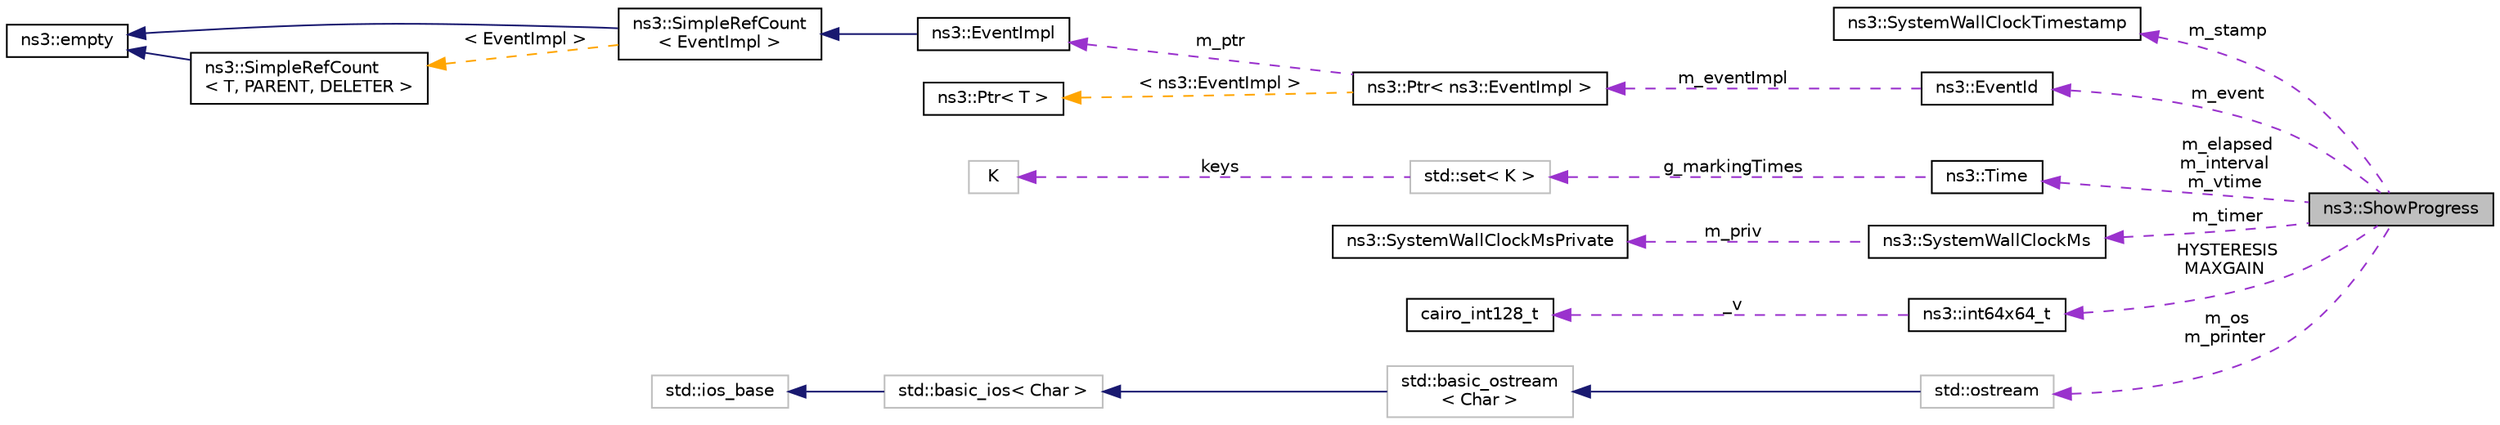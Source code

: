 digraph "ns3::ShowProgress"
{
 // LATEX_PDF_SIZE
  edge [fontname="Helvetica",fontsize="10",labelfontname="Helvetica",labelfontsize="10"];
  node [fontname="Helvetica",fontsize="10",shape=record];
  rankdir="LR";
  Node1 [label="ns3::ShowProgress",height=0.2,width=0.4,color="black", fillcolor="grey75", style="filled", fontcolor="black",tooltip="Periodically print a status message indicating simulator progress."];
  Node2 -> Node1 [dir="back",color="darkorchid3",fontsize="10",style="dashed",label=" m_stamp" ,fontname="Helvetica"];
  Node2 [label="ns3::SystemWallClockTimestamp",height=0.2,width=0.4,color="black", fillcolor="white", style="filled",URL="$classns3_1_1_system_wall_clock_timestamp.html",tooltip="Utility class to record the difference between two wall-clock times."];
  Node3 -> Node1 [dir="back",color="darkorchid3",fontsize="10",style="dashed",label=" m_event" ,fontname="Helvetica"];
  Node3 [label="ns3::EventId",height=0.2,width=0.4,color="black", fillcolor="white", style="filled",URL="$classns3_1_1_event_id.html",tooltip="An identifier for simulation events."];
  Node4 -> Node3 [dir="back",color="darkorchid3",fontsize="10",style="dashed",label=" m_eventImpl" ,fontname="Helvetica"];
  Node4 [label="ns3::Ptr\< ns3::EventImpl \>",height=0.2,width=0.4,color="black", fillcolor="white", style="filled",URL="$classns3_1_1_ptr.html",tooltip=" "];
  Node5 -> Node4 [dir="back",color="darkorchid3",fontsize="10",style="dashed",label=" m_ptr" ,fontname="Helvetica"];
  Node5 [label="ns3::EventImpl",height=0.2,width=0.4,color="black", fillcolor="white", style="filled",URL="$classns3_1_1_event_impl.html",tooltip="A simulation event."];
  Node6 -> Node5 [dir="back",color="midnightblue",fontsize="10",style="solid",fontname="Helvetica"];
  Node6 [label="ns3::SimpleRefCount\l\< EventImpl \>",height=0.2,width=0.4,color="black", fillcolor="white", style="filled",URL="$classns3_1_1_simple_ref_count.html",tooltip=" "];
  Node7 -> Node6 [dir="back",color="midnightblue",fontsize="10",style="solid",fontname="Helvetica"];
  Node7 [label="ns3::empty",height=0.2,width=0.4,color="black", fillcolor="white", style="filled",URL="$classns3_1_1empty.html",tooltip="make Callback use a separate empty type"];
  Node8 -> Node6 [dir="back",color="orange",fontsize="10",style="dashed",label=" \< EventImpl \>" ,fontname="Helvetica"];
  Node8 [label="ns3::SimpleRefCount\l\< T, PARENT, DELETER \>",height=0.2,width=0.4,color="black", fillcolor="white", style="filled",URL="$classns3_1_1_simple_ref_count.html",tooltip="A template-based reference counting class."];
  Node7 -> Node8 [dir="back",color="midnightblue",fontsize="10",style="solid",fontname="Helvetica"];
  Node9 -> Node4 [dir="back",color="orange",fontsize="10",style="dashed",label=" \< ns3::EventImpl \>" ,fontname="Helvetica"];
  Node9 [label="ns3::Ptr\< T \>",height=0.2,width=0.4,color="black", fillcolor="white", style="filled",URL="$classns3_1_1_ptr.html",tooltip="Smart pointer class similar to boost::intrusive_ptr."];
  Node10 -> Node1 [dir="back",color="darkorchid3",fontsize="10",style="dashed",label=" m_elapsed\nm_interval\nm_vtime" ,fontname="Helvetica"];
  Node10 [label="ns3::Time",height=0.2,width=0.4,color="black", fillcolor="white", style="filled",URL="$classns3_1_1_time.html",tooltip="Simulation virtual time values and global simulation resolution."];
  Node11 -> Node10 [dir="back",color="darkorchid3",fontsize="10",style="dashed",label=" g_markingTimes" ,fontname="Helvetica"];
  Node11 [label="std::set\< K \>",height=0.2,width=0.4,color="grey75", fillcolor="white", style="filled",tooltip=" "];
  Node12 -> Node11 [dir="back",color="darkorchid3",fontsize="10",style="dashed",label=" keys" ,fontname="Helvetica"];
  Node12 [label="K",height=0.2,width=0.4,color="grey75", fillcolor="white", style="filled",tooltip=" "];
  Node13 -> Node1 [dir="back",color="darkorchid3",fontsize="10",style="dashed",label=" m_timer" ,fontname="Helvetica"];
  Node13 [label="ns3::SystemWallClockMs",height=0.2,width=0.4,color="black", fillcolor="white", style="filled",URL="$classns3_1_1_system_wall_clock_ms.html",tooltip="Measure elapsed wall clock time in milliseconds."];
  Node14 -> Node13 [dir="back",color="darkorchid3",fontsize="10",style="dashed",label=" m_priv" ,fontname="Helvetica"];
  Node14 [label="ns3::SystemWallClockMsPrivate",height=0.2,width=0.4,color="black", fillcolor="white", style="filled",URL="$classns3_1_1_system_wall_clock_ms_private.html",tooltip="System-dependent implementation for SystemWallClockMs."];
  Node15 -> Node1 [dir="back",color="darkorchid3",fontsize="10",style="dashed",label=" HYSTERESIS\nMAXGAIN" ,fontname="Helvetica"];
  Node15 [label="ns3::int64x64_t",height=0.2,width=0.4,color="black", fillcolor="white", style="filled",URL="$classns3_1_1int64x64__t.html",tooltip="High precision numerical type, implementing Q64.64 fixed precision."];
  Node16 -> Node15 [dir="back",color="darkorchid3",fontsize="10",style="dashed",label=" _v" ,fontname="Helvetica"];
  Node16 [label="cairo_int128_t",height=0.2,width=0.4,color="black", fillcolor="white", style="filled",URL="$structcairo__int128__t.html",tooltip=" "];
  Node17 -> Node1 [dir="back",color="darkorchid3",fontsize="10",style="dashed",label=" m_os\nm_printer" ,fontname="Helvetica"];
  Node17 [label="std::ostream",height=0.2,width=0.4,color="grey75", fillcolor="white", style="filled",tooltip=" "];
  Node18 -> Node17 [dir="back",color="midnightblue",fontsize="10",style="solid",fontname="Helvetica"];
  Node18 [label="std::basic_ostream\l\< Char \>",height=0.2,width=0.4,color="grey75", fillcolor="white", style="filled",tooltip=" "];
  Node19 -> Node18 [dir="back",color="midnightblue",fontsize="10",style="solid",fontname="Helvetica"];
  Node19 [label="std::basic_ios\< Char \>",height=0.2,width=0.4,color="grey75", fillcolor="white", style="filled",tooltip=" "];
  Node20 -> Node19 [dir="back",color="midnightblue",fontsize="10",style="solid",fontname="Helvetica"];
  Node20 [label="std::ios_base",height=0.2,width=0.4,color="grey75", fillcolor="white", style="filled",tooltip=" "];
}
